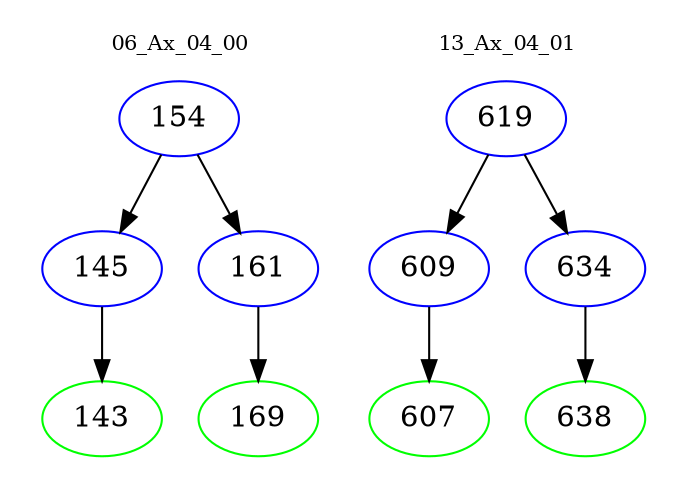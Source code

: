 digraph{
subgraph cluster_0 {
color = white
label = "06_Ax_04_00";
fontsize=10;
T0_154 [label="154", color="blue"]
T0_154 -> T0_145 [color="black"]
T0_145 [label="145", color="blue"]
T0_145 -> T0_143 [color="black"]
T0_143 [label="143", color="green"]
T0_154 -> T0_161 [color="black"]
T0_161 [label="161", color="blue"]
T0_161 -> T0_169 [color="black"]
T0_169 [label="169", color="green"]
}
subgraph cluster_1 {
color = white
label = "13_Ax_04_01";
fontsize=10;
T1_619 [label="619", color="blue"]
T1_619 -> T1_609 [color="black"]
T1_609 [label="609", color="blue"]
T1_609 -> T1_607 [color="black"]
T1_607 [label="607", color="green"]
T1_619 -> T1_634 [color="black"]
T1_634 [label="634", color="blue"]
T1_634 -> T1_638 [color="black"]
T1_638 [label="638", color="green"]
}
}
